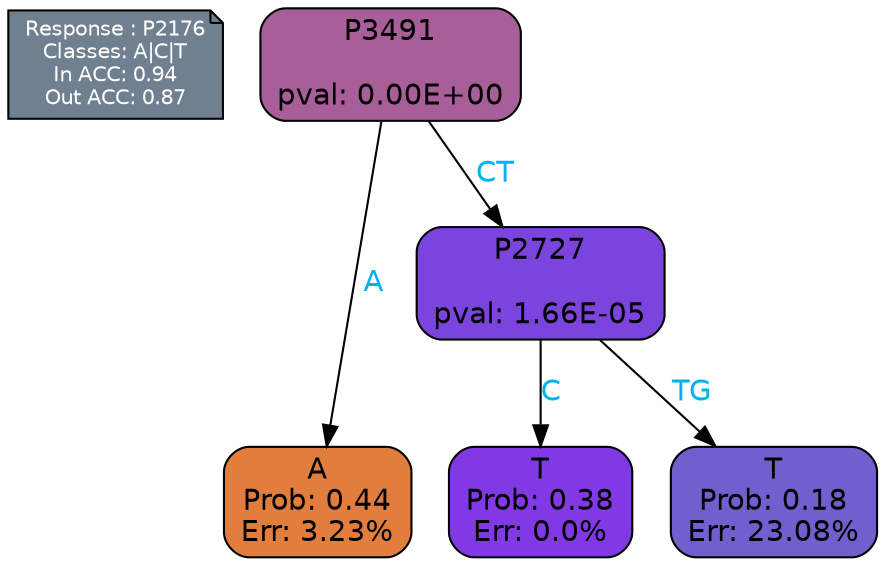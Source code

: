 digraph Tree {
node [shape=box, style="filled, rounded", color="black", fontname=helvetica] ;
graph [ranksep=equally, splines=polylines, bgcolor=transparent, dpi=600] ;
edge [fontname=helvetica] ;
LEGEND [label="Response : P2176
Classes: A|C|T
In ACC: 0.94
Out ACC: 0.87
",shape=note,align=left,style=filled,fillcolor="slategray",fontcolor="white",fontsize=10];1 [label="P3491

pval: 0.00E+00", fillcolor="#a85e98"] ;
2 [label="A
Prob: 0.44
Err: 3.23%", fillcolor="#e17e3e"] ;
3 [label="P2727

pval: 1.66E-05", fillcolor="#7b45dd"] ;
4 [label="T
Prob: 0.38
Err: 0.0%", fillcolor="#8139e5"] ;
5 [label="T
Prob: 0.18
Err: 23.08%", fillcolor="#7060cd"] ;
1 -> 2 [label="A",fontcolor=deepskyblue2] ;
1 -> 3 [label="CT",fontcolor=deepskyblue2] ;
3 -> 4 [label="C",fontcolor=deepskyblue2] ;
3 -> 5 [label="TG",fontcolor=deepskyblue2] ;
{rank = same; 2;4;5;}{rank = same; LEGEND;1;}}